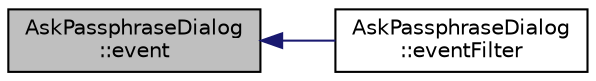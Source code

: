 digraph "AskPassphraseDialog::event"
{
  edge [fontname="Helvetica",fontsize="10",labelfontname="Helvetica",labelfontsize="10"];
  node [fontname="Helvetica",fontsize="10",shape=record];
  rankdir="LR";
  Node88 [label="AskPassphraseDialog\l::event",height=0.2,width=0.4,color="black", fillcolor="grey75", style="filled", fontcolor="black"];
  Node88 -> Node89 [dir="back",color="midnightblue",fontsize="10",style="solid",fontname="Helvetica"];
  Node89 [label="AskPassphraseDialog\l::eventFilter",height=0.2,width=0.4,color="black", fillcolor="white", style="filled",URL="$d8/d70/class_ask_passphrase_dialog.html#a97120d6400e135383876a358b35199c6"];
}
